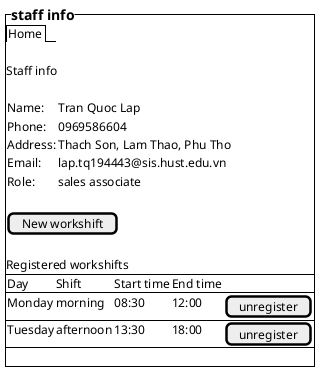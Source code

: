 @startsalt

{^==staff info
    {/ Home }

    .
    Staff info 
    .
    {
        Name: | Tran Quoc Lap
        Phone: | 0969586604
        Address: | Thach Son, Lam Thao, Phu Tho
        Email: | lap.tq194443@sis.hust.edu.vn
        Role: | sales associate
    }
    .
    [New workshift]
    .
    Registered workshifts
    {-
        Day | Shift | Start time | End time | .
        Monday | morning | 08:30 | 12:00 | [unregister]
        Tuesday | afternoon | 13:30 | 18:00 | [unregister]
    }
    .
}

@endsalt

